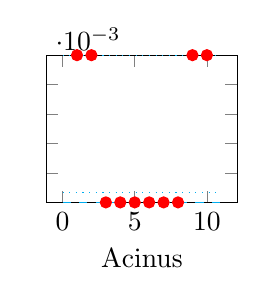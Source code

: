 \begin{tikzpicture}

\begin{axis}[
	width=0.33*\linewidth,
	xlabel={Acinus},
	%ylabel={Volume [\si{\centi\meter\cubed}]},
	ymin=0, ymax=0.001,
	yticklabel=\empty
	]
\addplot [red, only marks]
	coordinates {
		(1,0.001)
		(2,0.001)
		(3,0.0)
		(4,0.0)
		(5,0.0)
		(6,0.0)
		(7,0.0)
		(8,0.0)
		(9,0.001)
		(10,0.001)
	};
\addplot [cyan, dashed]
	coordinates {
		(0,0.0) (11,0.0) 
	};
\addplot [cyan, dotted]
	coordinates {
		(0,0.001) (11,0.001) 
	};
\addplot [cyan, dotted]
	coordinates {
		(0,6.884e-05) (11,6.884e-05) 
	};

\end{axis}

\end{tikzpicture}